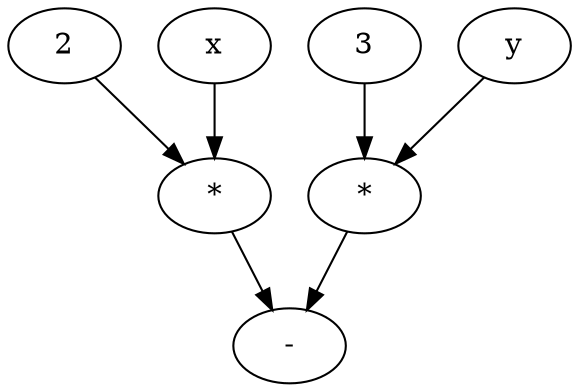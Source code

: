 
digraph G {
    node_1 [label="2"]
    node_2 [label="x"]
    node_5 [label="*"]
    node_3 [label="3"]
    node_4 [label="y"]
    node_6 [label="*"]
    node_7 [label="-"]

    node_1 -> node_5
    node_2 -> node_5
    node_3 -> node_6
    node_4 -> node_6
    node_5 -> node_7
    node_6 -> node_7
}
